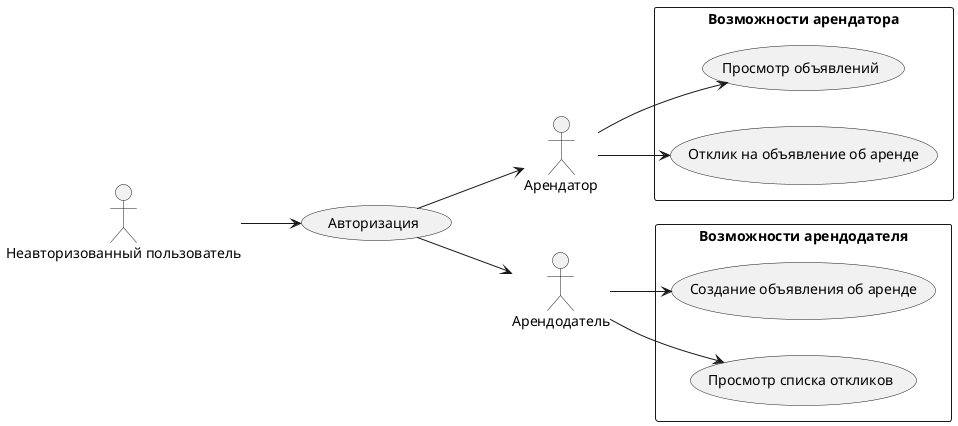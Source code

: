 @startuml
left to right direction
actor "Неавторизованный пользователь" as nonautoriz
actor "Арендатор" as arendator
actor "Арендодатель" as arendodat

rectangle "Возможности арендатора"{
    usecase "Просмотр объявлений" as viewrent
    usecase "Отклик на объявление об аренде" as rentresponse
}
rectangle "Возможности арендодателя"{
    usecase "Создание объявления об аренде" as createrent
    usecase "Просмотр списка откликов" as viewresplist
}
usecase "Авторизация" as autoriz
nonautoriz-->autoriz
autoriz-->arendator
autoriz-->arendodat
arendodat-->viewresplist
arendodat-->createrent

arendator-->viewrent
arendator-->rentresponse

@enduml
